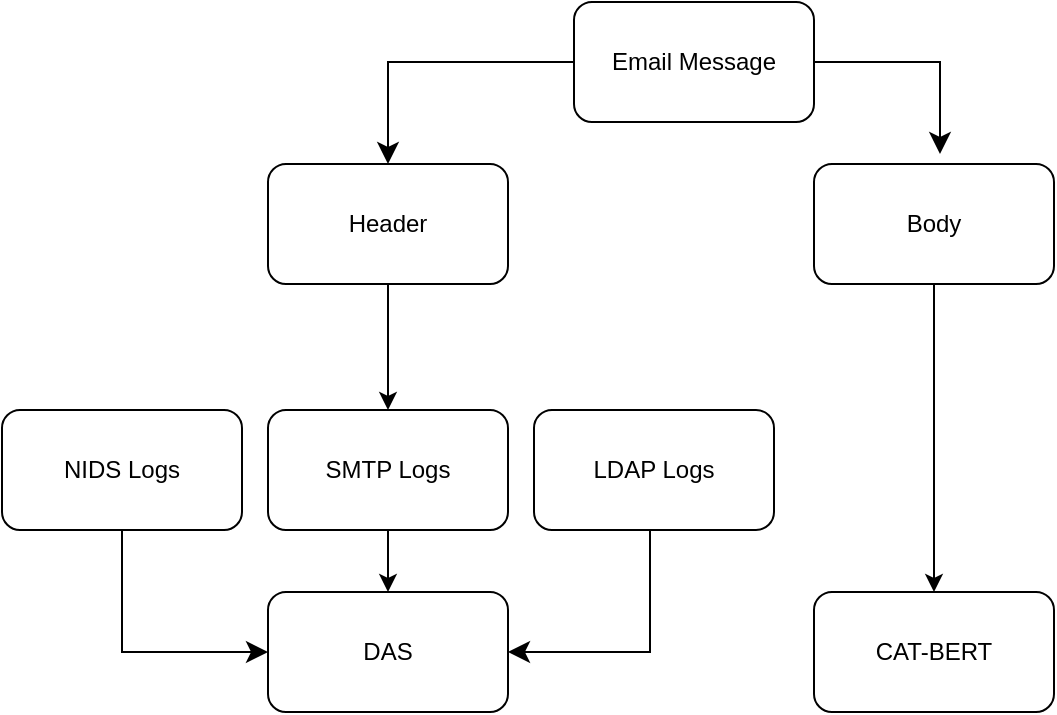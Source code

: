 <mxfile version="24.0.6" type="github">
  <diagram name="Page-1" id="hsY-egusE9dGklQw_Ssf">
    <mxGraphModel dx="1114" dy="1143" grid="0" gridSize="10" guides="1" tooltips="1" connect="1" arrows="1" fold="1" page="0" pageScale="1" pageWidth="850" pageHeight="1100" math="0" shadow="0">
      <root>
        <mxCell id="0" />
        <mxCell id="1" parent="0" />
        <mxCell id="iiF5G7lF_fyxy4XOa60X-1" value="Email Message" style="rounded=1;whiteSpace=wrap;html=1;" vertex="1" parent="1">
          <mxGeometry x="107" y="-139" width="120" height="60" as="geometry" />
        </mxCell>
        <mxCell id="iiF5G7lF_fyxy4XOa60X-2" value="Header" style="rounded=1;whiteSpace=wrap;html=1;" vertex="1" parent="1">
          <mxGeometry x="-46" y="-58" width="120" height="60" as="geometry" />
        </mxCell>
        <mxCell id="iiF5G7lF_fyxy4XOa60X-3" value="Body" style="rounded=1;whiteSpace=wrap;html=1;" vertex="1" parent="1">
          <mxGeometry x="227" y="-58" width="120" height="60" as="geometry" />
        </mxCell>
        <mxCell id="iiF5G7lF_fyxy4XOa60X-7" value="" style="edgeStyle=segmentEdgeStyle;endArrow=classic;html=1;curved=0;rounded=0;endSize=8;startSize=8;entryX=0.5;entryY=0;entryDx=0;entryDy=0;exitX=0;exitY=0.5;exitDx=0;exitDy=0;" edge="1" parent="1" source="iiF5G7lF_fyxy4XOa60X-1" target="iiF5G7lF_fyxy4XOa60X-2">
          <mxGeometry width="50" height="50" relative="1" as="geometry">
            <mxPoint x="100" y="-115" as="sourcePoint" />
            <mxPoint x="31" y="-142" as="targetPoint" />
            <Array as="points">
              <mxPoint x="14" y="-109" />
            </Array>
          </mxGeometry>
        </mxCell>
        <mxCell id="iiF5G7lF_fyxy4XOa60X-8" value="" style="edgeStyle=segmentEdgeStyle;endArrow=classic;html=1;curved=0;rounded=0;endSize=8;startSize=8;exitX=1;exitY=0.5;exitDx=0;exitDy=0;" edge="1" parent="1" source="iiF5G7lF_fyxy4XOa60X-1">
          <mxGeometry width="50" height="50" relative="1" as="geometry">
            <mxPoint x="350" y="-109" as="sourcePoint" />
            <mxPoint x="290" y="-63" as="targetPoint" />
            <Array as="points">
              <mxPoint x="290" y="-109" />
            </Array>
          </mxGeometry>
        </mxCell>
        <mxCell id="iiF5G7lF_fyxy4XOa60X-11" value="SMTP Logs" style="rounded=1;whiteSpace=wrap;html=1;" vertex="1" parent="1">
          <mxGeometry x="-46" y="65" width="120" height="60" as="geometry" />
        </mxCell>
        <mxCell id="iiF5G7lF_fyxy4XOa60X-12" value="" style="endArrow=classic;html=1;rounded=0;exitX=0.5;exitY=1;exitDx=0;exitDy=0;entryX=0.5;entryY=0;entryDx=0;entryDy=0;" edge="1" parent="1" source="iiF5G7lF_fyxy4XOa60X-2" target="iiF5G7lF_fyxy4XOa60X-11">
          <mxGeometry width="50" height="50" relative="1" as="geometry">
            <mxPoint x="-29" y="106" as="sourcePoint" />
            <mxPoint x="21" y="56" as="targetPoint" />
          </mxGeometry>
        </mxCell>
        <mxCell id="iiF5G7lF_fyxy4XOa60X-13" value="NIDS Logs" style="rounded=1;whiteSpace=wrap;html=1;" vertex="1" parent="1">
          <mxGeometry x="-179" y="65" width="120" height="60" as="geometry" />
        </mxCell>
        <mxCell id="iiF5G7lF_fyxy4XOa60X-14" value="LDAP Logs" style="rounded=1;whiteSpace=wrap;html=1;" vertex="1" parent="1">
          <mxGeometry x="87" y="65" width="120" height="60" as="geometry" />
        </mxCell>
        <mxCell id="iiF5G7lF_fyxy4XOa60X-15" value="DAS" style="rounded=1;whiteSpace=wrap;html=1;" vertex="1" parent="1">
          <mxGeometry x="-46" y="156" width="120" height="60" as="geometry" />
        </mxCell>
        <mxCell id="iiF5G7lF_fyxy4XOa60X-16" value="" style="edgeStyle=segmentEdgeStyle;endArrow=classic;html=1;curved=0;rounded=0;endSize=8;startSize=8;entryX=0;entryY=0.5;entryDx=0;entryDy=0;exitX=0.5;exitY=1;exitDx=0;exitDy=0;" edge="1" parent="1" source="iiF5G7lF_fyxy4XOa60X-13" target="iiF5G7lF_fyxy4XOa60X-15">
          <mxGeometry width="50" height="50" relative="1" as="geometry">
            <mxPoint x="-91" y="156" as="sourcePoint" />
            <mxPoint x="-184" y="207" as="targetPoint" />
            <Array as="points">
              <mxPoint x="-119" y="186" />
            </Array>
          </mxGeometry>
        </mxCell>
        <mxCell id="iiF5G7lF_fyxy4XOa60X-17" value="" style="endArrow=classic;html=1;rounded=0;exitX=0.5;exitY=1;exitDx=0;exitDy=0;entryX=0.5;entryY=0;entryDx=0;entryDy=0;" edge="1" parent="1" source="iiF5G7lF_fyxy4XOa60X-11" target="iiF5G7lF_fyxy4XOa60X-15">
          <mxGeometry width="50" height="50" relative="1" as="geometry">
            <mxPoint y="106" as="sourcePoint" />
            <mxPoint x="50" y="56" as="targetPoint" />
          </mxGeometry>
        </mxCell>
        <mxCell id="iiF5G7lF_fyxy4XOa60X-18" value="" style="edgeStyle=segmentEdgeStyle;endArrow=classic;html=1;curved=0;rounded=0;endSize=8;startSize=8;entryX=1;entryY=0.5;entryDx=0;entryDy=0;exitX=0.5;exitY=1;exitDx=0;exitDy=0;" edge="1" parent="1" target="iiF5G7lF_fyxy4XOa60X-15">
          <mxGeometry width="50" height="50" relative="1" as="geometry">
            <mxPoint x="145" y="125" as="sourcePoint" />
            <mxPoint x="218" y="186" as="targetPoint" />
            <Array as="points">
              <mxPoint x="145" y="186" />
            </Array>
          </mxGeometry>
        </mxCell>
        <mxCell id="iiF5G7lF_fyxy4XOa60X-19" value="CAT-BERT" style="rounded=1;whiteSpace=wrap;html=1;" vertex="1" parent="1">
          <mxGeometry x="227" y="156" width="120" height="60" as="geometry" />
        </mxCell>
        <mxCell id="iiF5G7lF_fyxy4XOa60X-20" value="" style="endArrow=classic;html=1;rounded=0;exitX=0.5;exitY=1;exitDx=0;exitDy=0;entryX=0.5;entryY=0;entryDx=0;entryDy=0;" edge="1" parent="1" source="iiF5G7lF_fyxy4XOa60X-3" target="iiF5G7lF_fyxy4XOa60X-19">
          <mxGeometry width="50" height="50" relative="1" as="geometry">
            <mxPoint x="288" y="82" as="sourcePoint" />
            <mxPoint x="338" y="32" as="targetPoint" />
          </mxGeometry>
        </mxCell>
      </root>
    </mxGraphModel>
  </diagram>
</mxfile>
